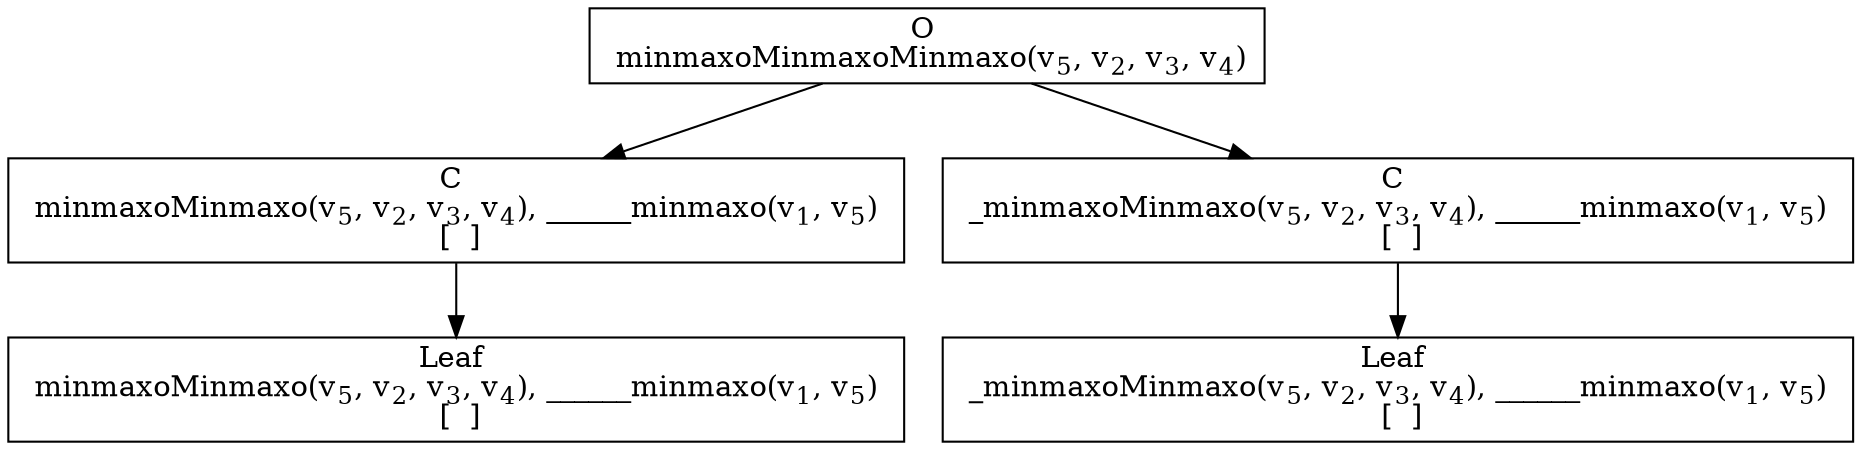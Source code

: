 digraph {
    graph [rankdir=TB
          ,bgcolor=transparent];
    node [shape=box
         ,fillcolor=white
         ,style=filled];
    0 [label=<O <BR/> minmaxoMinmaxoMinmaxo(v<SUB>5</SUB>, v<SUB>2</SUB>, v<SUB>3</SUB>, v<SUB>4</SUB>)>];
    1 [label=<C <BR/> minmaxoMinmaxo(v<SUB>5</SUB>, v<SUB>2</SUB>, v<SUB>3</SUB>, v<SUB>4</SUB>), ______minmaxo(v<SUB>1</SUB>, v<SUB>5</SUB>) <BR/>  [  ] >];
    2 [label=<C <BR/> _minmaxoMinmaxo(v<SUB>5</SUB>, v<SUB>2</SUB>, v<SUB>3</SUB>, v<SUB>4</SUB>), ______minmaxo(v<SUB>1</SUB>, v<SUB>5</SUB>) <BR/>  [  ] >];
    3 [label=<Leaf <BR/> minmaxoMinmaxo(v<SUB>5</SUB>, v<SUB>2</SUB>, v<SUB>3</SUB>, v<SUB>4</SUB>), ______minmaxo(v<SUB>1</SUB>, v<SUB>5</SUB>) <BR/>  [  ] >];
    4 [label=<Leaf <BR/> _minmaxoMinmaxo(v<SUB>5</SUB>, v<SUB>2</SUB>, v<SUB>3</SUB>, v<SUB>4</SUB>), ______minmaxo(v<SUB>1</SUB>, v<SUB>5</SUB>) <BR/>  [  ] >];
    0 -> 1 [label=""];
    0 -> 2 [label=""];
    1 -> 3 [label=""];
    2 -> 4 [label=""];
}
